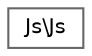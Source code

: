 digraph "Graphical Class Hierarchy"
{
 // LATEX_PDF_SIZE
  bgcolor="transparent";
  edge [fontname=Helvetica,fontsize=10,labelfontname=Helvetica,labelfontsize=10];
  node [fontname=Helvetica,fontsize=10,shape=box,height=0.2,width=0.4];
  rankdir="LR";
  Node0 [id="Node000000",label="Js\\Js",height=0.2,width=0.4,color="grey40", fillcolor="white", style="filled",URL="$classJs_1_1Js.html",tooltip=" "];
}
